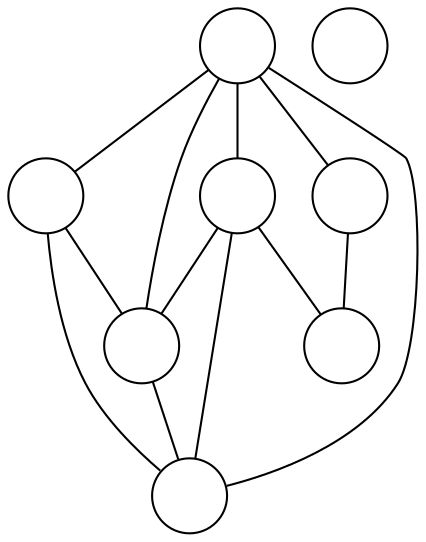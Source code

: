 graph G {
  node[label="", shape=circle]
  0;
  1;
  2;
  3;
  4;
  5;
  6;
  7;
  3 -- 0;
  4 -- 1;
  5 -- 0;
  5 -- 3;
  6 -- 0;
  6 -- 1;
  6 -- 3;
  7 -- 0;
  7 -- 3;
  7 -- 4;
  7 -- 5;
  7 -- 6;
}
